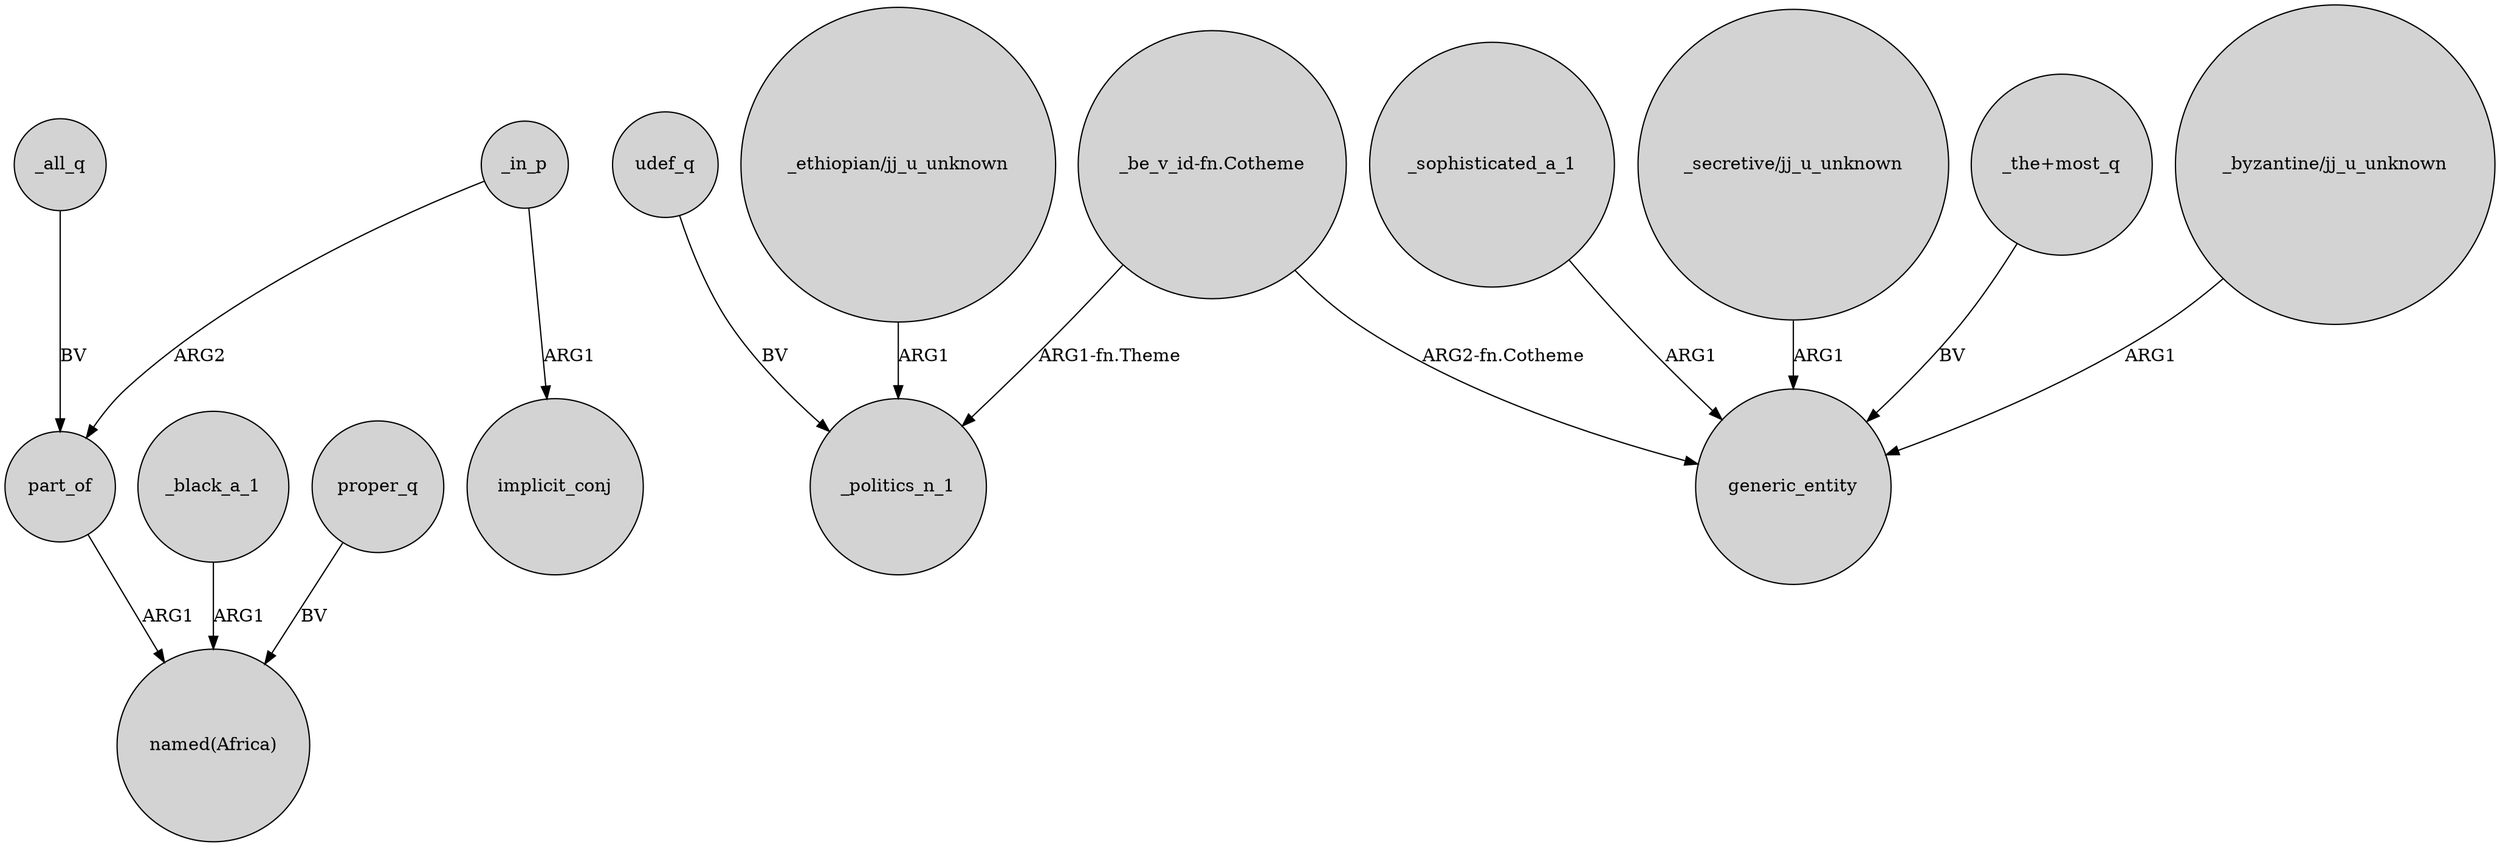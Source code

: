 digraph {
	node [shape=circle style=filled]
	_all_q -> part_of [label=BV]
	_black_a_1 -> "named(Africa)" [label=ARG1]
	_in_p -> part_of [label=ARG2]
	udef_q -> _politics_n_1 [label=BV]
	part_of -> "named(Africa)" [label=ARG1]
	proper_q -> "named(Africa)" [label=BV]
	"_be_v_id-fn.Cotheme" -> _politics_n_1 [label="ARG1-fn.Theme"]
	"_the+most_q" -> generic_entity [label=BV]
	"_byzantine/jj_u_unknown" -> generic_entity [label=ARG1]
	_sophisticated_a_1 -> generic_entity [label=ARG1]
	"_be_v_id-fn.Cotheme" -> generic_entity [label="ARG2-fn.Cotheme"]
	"_secretive/jj_u_unknown" -> generic_entity [label=ARG1]
	_in_p -> implicit_conj [label=ARG1]
	"_ethiopian/jj_u_unknown" -> _politics_n_1 [label=ARG1]
}
